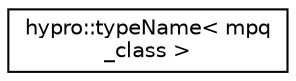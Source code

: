 digraph "Graphical Class Hierarchy"
{
  edge [fontname="Helvetica",fontsize="10",labelfontname="Helvetica",labelfontsize="10"];
  node [fontname="Helvetica",fontsize="10",shape=record];
  rankdir="LR";
  Node0 [label="hypro::typeName\< mpq\l_class \>",height=0.2,width=0.4,color="black", fillcolor="white", style="filled",URL="$structhypro_1_1typeName_3_01mpq__class_01_4.html"];
}
